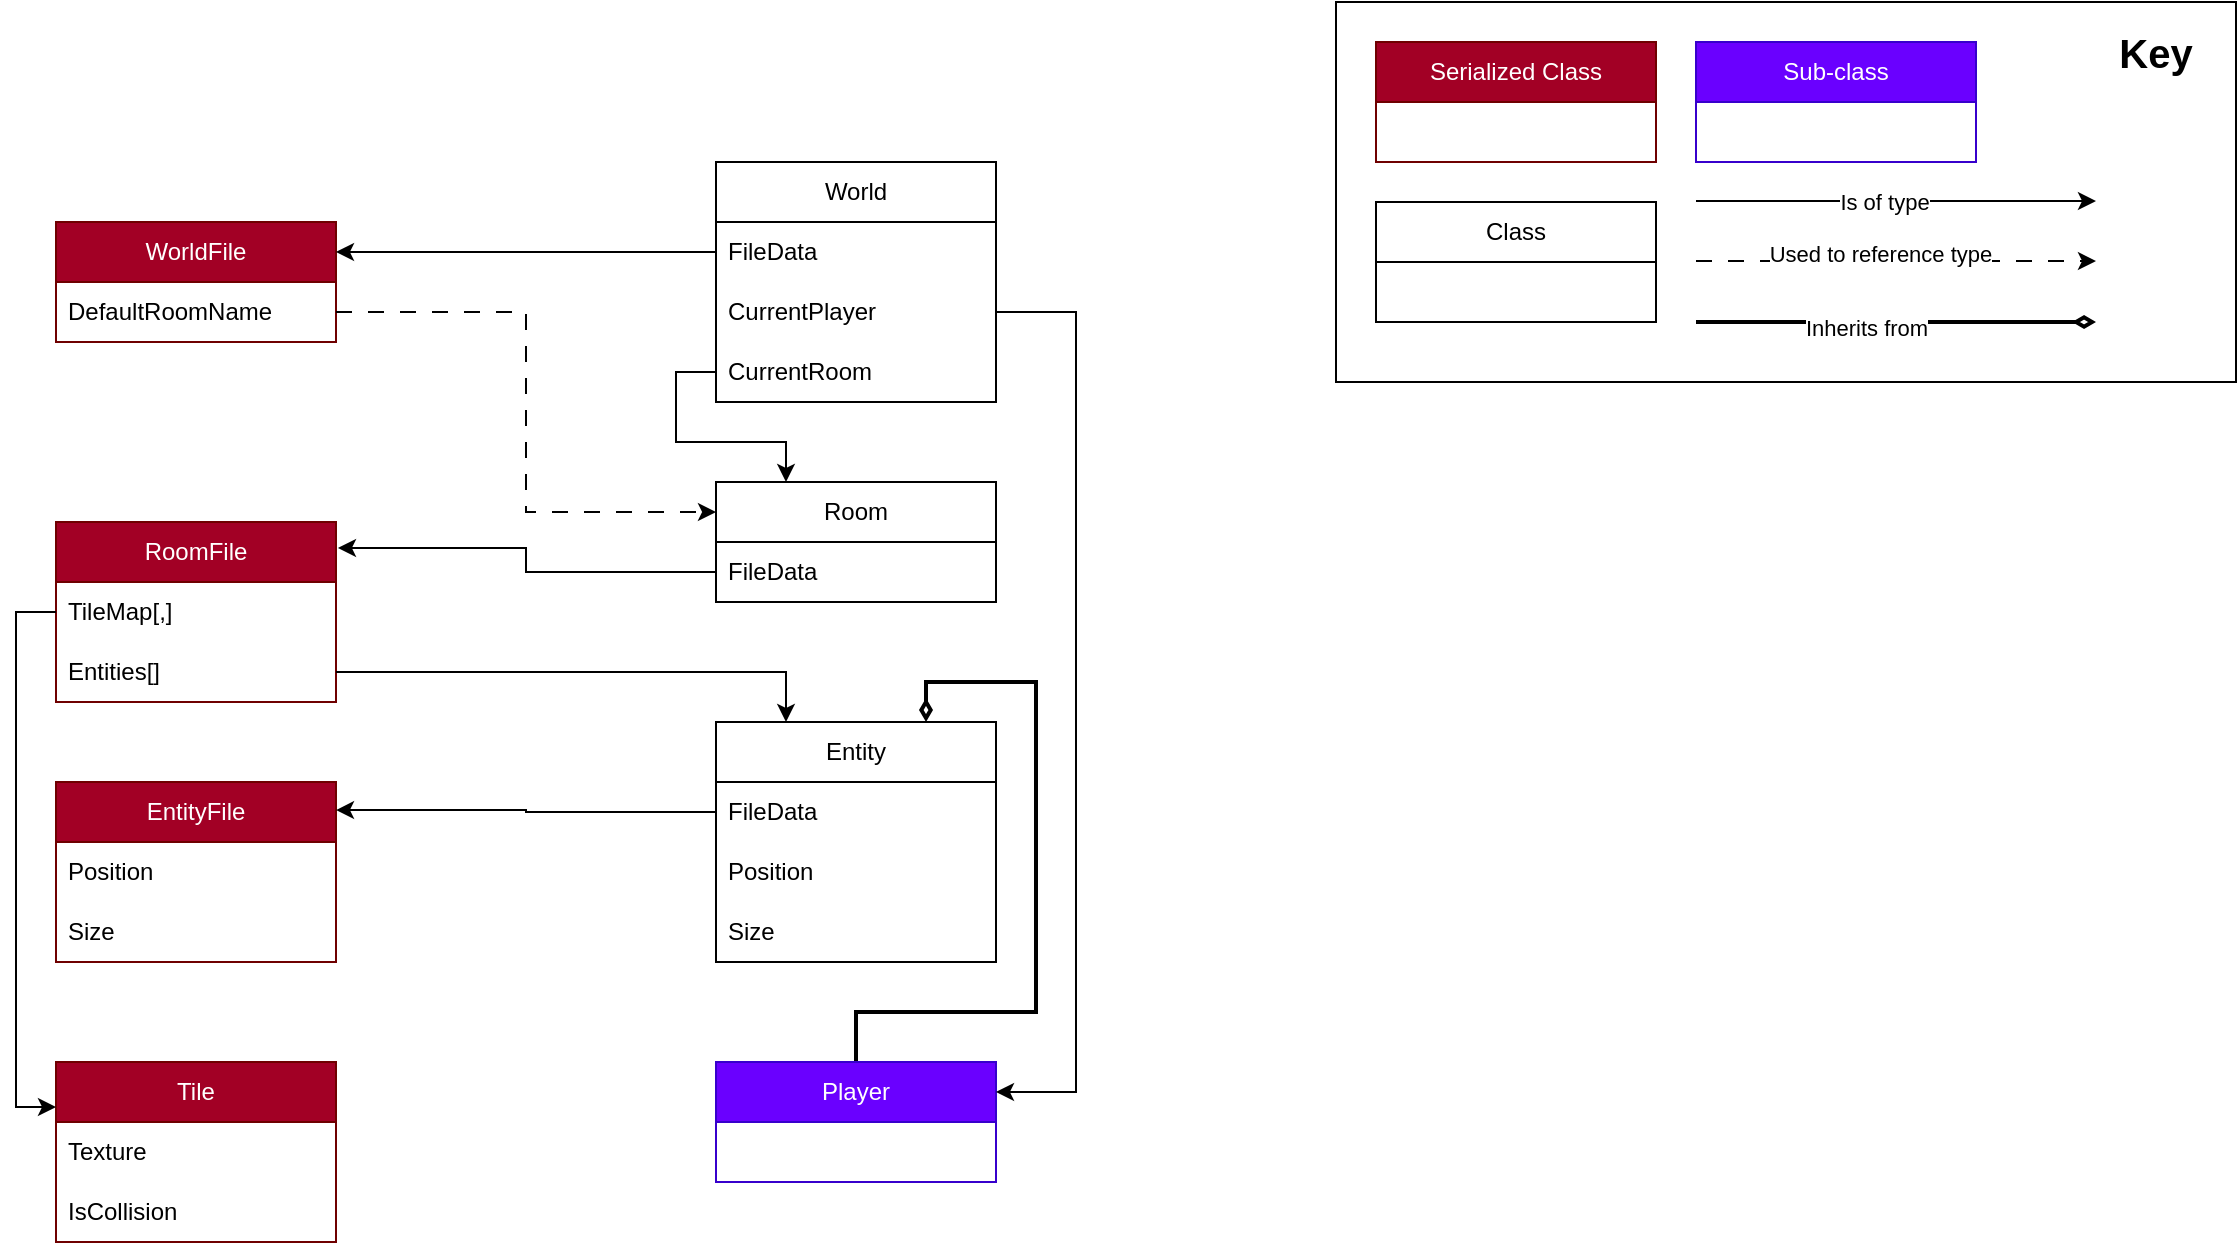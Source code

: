 <mxfile version="23.1.5" type="device">
  <diagram id="C5RBs43oDa-KdzZeNtuy" name="Page-1">
    <mxGraphModel dx="2074" dy="1244" grid="1" gridSize="10" guides="1" tooltips="1" connect="1" arrows="1" fold="1" page="1" pageScale="1" pageWidth="1169" pageHeight="827" math="0" shadow="0">
      <root>
        <mxCell id="WIyWlLk6GJQsqaUBKTNV-0" />
        <mxCell id="WIyWlLk6GJQsqaUBKTNV-1" parent="WIyWlLk6GJQsqaUBKTNV-0" />
        <mxCell id="oB9n0E2ZhmtMZYfoWwtm-0" value="&lt;div&gt;WorldFile&lt;/div&gt;" style="swimlane;fontStyle=0;childLayout=stackLayout;horizontal=1;startSize=30;horizontalStack=0;resizeParent=1;resizeParentMax=0;resizeLast=0;collapsible=1;marginBottom=0;whiteSpace=wrap;html=1;fillColor=#a20025;strokeColor=#6F0000;fontColor=#ffffff;" parent="WIyWlLk6GJQsqaUBKTNV-1" vertex="1">
          <mxGeometry x="70" y="120" width="140" height="60" as="geometry" />
        </mxCell>
        <mxCell id="oB9n0E2ZhmtMZYfoWwtm-1" value="&lt;div&gt;DefaultRoomName&lt;/div&gt;" style="text;strokeColor=none;fillColor=none;align=left;verticalAlign=middle;spacingLeft=4;spacingRight=4;overflow=hidden;points=[[0,0.5],[1,0.5]];portConstraint=eastwest;rotatable=0;whiteSpace=wrap;html=1;" parent="oB9n0E2ZhmtMZYfoWwtm-0" vertex="1">
          <mxGeometry y="30" width="140" height="30" as="geometry" />
        </mxCell>
        <mxCell id="oB9n0E2ZhmtMZYfoWwtm-4" value="&lt;div&gt;RoomFile&lt;/div&gt;" style="swimlane;fontStyle=0;childLayout=stackLayout;horizontal=1;startSize=30;horizontalStack=0;resizeParent=1;resizeParentMax=0;resizeLast=0;collapsible=1;marginBottom=0;whiteSpace=wrap;html=1;fillColor=#a20025;strokeColor=#6F0000;fontColor=#ffffff;" parent="WIyWlLk6GJQsqaUBKTNV-1" vertex="1">
          <mxGeometry x="70" y="270" width="140" height="90" as="geometry" />
        </mxCell>
        <mxCell id="oB9n0E2ZhmtMZYfoWwtm-5" value="&lt;div&gt;TileMap[,]&lt;/div&gt;" style="text;strokeColor=none;fillColor=none;align=left;verticalAlign=middle;spacingLeft=4;spacingRight=4;overflow=hidden;points=[[0,0.5],[1,0.5]];portConstraint=eastwest;rotatable=0;whiteSpace=wrap;html=1;" parent="oB9n0E2ZhmtMZYfoWwtm-4" vertex="1">
          <mxGeometry y="30" width="140" height="30" as="geometry" />
        </mxCell>
        <mxCell id="oB9n0E2ZhmtMZYfoWwtm-20" value="&lt;div&gt;Entities[]&lt;/div&gt;" style="text;strokeColor=none;fillColor=none;align=left;verticalAlign=middle;spacingLeft=4;spacingRight=4;overflow=hidden;points=[[0,0.5],[1,0.5]];portConstraint=eastwest;rotatable=0;whiteSpace=wrap;html=1;" parent="oB9n0E2ZhmtMZYfoWwtm-4" vertex="1">
          <mxGeometry y="60" width="140" height="30" as="geometry" />
        </mxCell>
        <mxCell id="oB9n0E2ZhmtMZYfoWwtm-6" value="World" style="swimlane;fontStyle=0;childLayout=stackLayout;horizontal=1;startSize=30;horizontalStack=0;resizeParent=1;resizeParentMax=0;resizeLast=0;collapsible=1;marginBottom=0;whiteSpace=wrap;html=1;" parent="WIyWlLk6GJQsqaUBKTNV-1" vertex="1">
          <mxGeometry x="400" y="90" width="140" height="120" as="geometry" />
        </mxCell>
        <mxCell id="oB9n0E2ZhmtMZYfoWwtm-7" value="FileData" style="text;strokeColor=none;fillColor=none;align=left;verticalAlign=middle;spacingLeft=4;spacingRight=4;overflow=hidden;points=[[0,0.5],[1,0.5]];portConstraint=eastwest;rotatable=0;whiteSpace=wrap;html=1;" parent="oB9n0E2ZhmtMZYfoWwtm-6" vertex="1">
          <mxGeometry y="30" width="140" height="30" as="geometry" />
        </mxCell>
        <mxCell id="oB9n0E2ZhmtMZYfoWwtm-12" value="CurrentPlayer" style="text;strokeColor=none;fillColor=none;align=left;verticalAlign=middle;spacingLeft=4;spacingRight=4;overflow=hidden;points=[[0,0.5],[1,0.5]];portConstraint=eastwest;rotatable=0;whiteSpace=wrap;html=1;" parent="oB9n0E2ZhmtMZYfoWwtm-6" vertex="1">
          <mxGeometry y="60" width="140" height="30" as="geometry" />
        </mxCell>
        <mxCell id="oB9n0E2ZhmtMZYfoWwtm-13" value="CurrentRoom" style="text;strokeColor=none;fillColor=none;align=left;verticalAlign=middle;spacingLeft=4;spacingRight=4;overflow=hidden;points=[[0,0.5],[1,0.5]];portConstraint=eastwest;rotatable=0;whiteSpace=wrap;html=1;" parent="oB9n0E2ZhmtMZYfoWwtm-6" vertex="1">
          <mxGeometry y="90" width="140" height="30" as="geometry" />
        </mxCell>
        <mxCell id="oB9n0E2ZhmtMZYfoWwtm-14" style="edgeStyle=orthogonalEdgeStyle;rounded=0;orthogonalLoop=1;jettySize=auto;html=1;exitX=0;exitY=0.5;exitDx=0;exitDy=0;entryX=1;entryY=0.25;entryDx=0;entryDy=0;" parent="WIyWlLk6GJQsqaUBKTNV-1" source="oB9n0E2ZhmtMZYfoWwtm-7" target="oB9n0E2ZhmtMZYfoWwtm-0" edge="1">
          <mxGeometry relative="1" as="geometry" />
        </mxCell>
        <mxCell id="oB9n0E2ZhmtMZYfoWwtm-15" value="&lt;div&gt;Room&lt;/div&gt;" style="swimlane;fontStyle=0;childLayout=stackLayout;horizontal=1;startSize=30;horizontalStack=0;resizeParent=1;resizeParentMax=0;resizeLast=0;collapsible=1;marginBottom=0;whiteSpace=wrap;html=1;" parent="WIyWlLk6GJQsqaUBKTNV-1" vertex="1">
          <mxGeometry x="400" y="250" width="140" height="60" as="geometry" />
        </mxCell>
        <mxCell id="oB9n0E2ZhmtMZYfoWwtm-16" value="FileData" style="text;strokeColor=none;fillColor=none;align=left;verticalAlign=middle;spacingLeft=4;spacingRight=4;overflow=hidden;points=[[0,0.5],[1,0.5]];portConstraint=eastwest;rotatable=0;whiteSpace=wrap;html=1;" parent="oB9n0E2ZhmtMZYfoWwtm-15" vertex="1">
          <mxGeometry y="30" width="140" height="30" as="geometry" />
        </mxCell>
        <mxCell id="oB9n0E2ZhmtMZYfoWwtm-22" style="edgeStyle=orthogonalEdgeStyle;rounded=0;orthogonalLoop=1;jettySize=auto;html=1;exitX=0;exitY=0.5;exitDx=0;exitDy=0;entryX=1.007;entryY=0.144;entryDx=0;entryDy=0;entryPerimeter=0;" parent="WIyWlLk6GJQsqaUBKTNV-1" source="oB9n0E2ZhmtMZYfoWwtm-16" target="oB9n0E2ZhmtMZYfoWwtm-4" edge="1">
          <mxGeometry relative="1" as="geometry" />
        </mxCell>
        <mxCell id="oB9n0E2ZhmtMZYfoWwtm-23" style="edgeStyle=orthogonalEdgeStyle;rounded=0;orthogonalLoop=1;jettySize=auto;html=1;exitX=1;exitY=0.5;exitDx=0;exitDy=0;entryX=0;entryY=0.25;entryDx=0;entryDy=0;dashed=1;dashPattern=8 8;" parent="WIyWlLk6GJQsqaUBKTNV-1" source="oB9n0E2ZhmtMZYfoWwtm-1" target="oB9n0E2ZhmtMZYfoWwtm-15" edge="1">
          <mxGeometry relative="1" as="geometry" />
        </mxCell>
        <mxCell id="oB9n0E2ZhmtMZYfoWwtm-24" style="edgeStyle=orthogonalEdgeStyle;rounded=0;orthogonalLoop=1;jettySize=auto;html=1;exitX=0;exitY=0.5;exitDx=0;exitDy=0;entryX=0.25;entryY=0;entryDx=0;entryDy=0;" parent="WIyWlLk6GJQsqaUBKTNV-1" source="oB9n0E2ZhmtMZYfoWwtm-13" target="oB9n0E2ZhmtMZYfoWwtm-15" edge="1">
          <mxGeometry relative="1" as="geometry" />
        </mxCell>
        <mxCell id="oB9n0E2ZhmtMZYfoWwtm-25" value="EntityFile" style="swimlane;fontStyle=0;childLayout=stackLayout;horizontal=1;startSize=30;horizontalStack=0;resizeParent=1;resizeParentMax=0;resizeLast=0;collapsible=1;marginBottom=0;whiteSpace=wrap;html=1;fillColor=#a20025;strokeColor=#6F0000;fontColor=#ffffff;" parent="WIyWlLk6GJQsqaUBKTNV-1" vertex="1">
          <mxGeometry x="70" y="400" width="140" height="90" as="geometry" />
        </mxCell>
        <mxCell id="oB9n0E2ZhmtMZYfoWwtm-26" value="&lt;div&gt;Position&lt;/div&gt;" style="text;strokeColor=none;fillColor=none;align=left;verticalAlign=middle;spacingLeft=4;spacingRight=4;overflow=hidden;points=[[0,0.5],[1,0.5]];portConstraint=eastwest;rotatable=0;whiteSpace=wrap;html=1;" parent="oB9n0E2ZhmtMZYfoWwtm-25" vertex="1">
          <mxGeometry y="30" width="140" height="30" as="geometry" />
        </mxCell>
        <mxCell id="oB9n0E2ZhmtMZYfoWwtm-27" value="Size" style="text;strokeColor=none;fillColor=none;align=left;verticalAlign=middle;spacingLeft=4;spacingRight=4;overflow=hidden;points=[[0,0.5],[1,0.5]];portConstraint=eastwest;rotatable=0;whiteSpace=wrap;html=1;" parent="oB9n0E2ZhmtMZYfoWwtm-25" vertex="1">
          <mxGeometry y="60" width="140" height="30" as="geometry" />
        </mxCell>
        <mxCell id="oB9n0E2ZhmtMZYfoWwtm-29" value="Entity" style="swimlane;fontStyle=0;childLayout=stackLayout;horizontal=1;startSize=30;horizontalStack=0;resizeParent=1;resizeParentMax=0;resizeLast=0;collapsible=1;marginBottom=0;whiteSpace=wrap;html=1;" parent="WIyWlLk6GJQsqaUBKTNV-1" vertex="1">
          <mxGeometry x="400" y="370" width="140" height="120" as="geometry" />
        </mxCell>
        <mxCell id="oB9n0E2ZhmtMZYfoWwtm-32" value="&lt;div&gt;FileData&lt;/div&gt;" style="text;strokeColor=none;fillColor=none;align=left;verticalAlign=middle;spacingLeft=4;spacingRight=4;overflow=hidden;points=[[0,0.5],[1,0.5]];portConstraint=eastwest;rotatable=0;whiteSpace=wrap;html=1;" parent="oB9n0E2ZhmtMZYfoWwtm-29" vertex="1">
          <mxGeometry y="30" width="140" height="30" as="geometry" />
        </mxCell>
        <mxCell id="oB9n0E2ZhmtMZYfoWwtm-30" value="&lt;div&gt;Position&lt;/div&gt;" style="text;strokeColor=none;fillColor=none;align=left;verticalAlign=middle;spacingLeft=4;spacingRight=4;overflow=hidden;points=[[0,0.5],[1,0.5]];portConstraint=eastwest;rotatable=0;whiteSpace=wrap;html=1;" parent="oB9n0E2ZhmtMZYfoWwtm-29" vertex="1">
          <mxGeometry y="60" width="140" height="30" as="geometry" />
        </mxCell>
        <mxCell id="oB9n0E2ZhmtMZYfoWwtm-31" value="Size" style="text;strokeColor=none;fillColor=none;align=left;verticalAlign=middle;spacingLeft=4;spacingRight=4;overflow=hidden;points=[[0,0.5],[1,0.5]];portConstraint=eastwest;rotatable=0;whiteSpace=wrap;html=1;" parent="oB9n0E2ZhmtMZYfoWwtm-29" vertex="1">
          <mxGeometry y="90" width="140" height="30" as="geometry" />
        </mxCell>
        <mxCell id="oB9n0E2ZhmtMZYfoWwtm-33" style="edgeStyle=orthogonalEdgeStyle;rounded=0;orthogonalLoop=1;jettySize=auto;html=1;exitX=0;exitY=0.5;exitDx=0;exitDy=0;entryX=1;entryY=0.156;entryDx=0;entryDy=0;entryPerimeter=0;" parent="WIyWlLk6GJQsqaUBKTNV-1" source="oB9n0E2ZhmtMZYfoWwtm-32" target="oB9n0E2ZhmtMZYfoWwtm-25" edge="1">
          <mxGeometry relative="1" as="geometry" />
        </mxCell>
        <mxCell id="oB9n0E2ZhmtMZYfoWwtm-34" style="edgeStyle=orthogonalEdgeStyle;rounded=0;orthogonalLoop=1;jettySize=auto;html=1;exitX=1;exitY=0.5;exitDx=0;exitDy=0;entryX=0.25;entryY=0;entryDx=0;entryDy=0;" parent="WIyWlLk6GJQsqaUBKTNV-1" source="oB9n0E2ZhmtMZYfoWwtm-20" target="oB9n0E2ZhmtMZYfoWwtm-29" edge="1">
          <mxGeometry relative="1" as="geometry" />
        </mxCell>
        <mxCell id="oB9n0E2ZhmtMZYfoWwtm-35" value="Tile" style="swimlane;fontStyle=0;childLayout=stackLayout;horizontal=1;startSize=30;horizontalStack=0;resizeParent=1;resizeParentMax=0;resizeLast=0;collapsible=1;marginBottom=0;whiteSpace=wrap;html=1;fillColor=#a20025;strokeColor=#6F0000;fontColor=#ffffff;" parent="WIyWlLk6GJQsqaUBKTNV-1" vertex="1">
          <mxGeometry x="70" y="540" width="140" height="90" as="geometry" />
        </mxCell>
        <mxCell id="oB9n0E2ZhmtMZYfoWwtm-36" value="Texture" style="text;strokeColor=none;fillColor=none;align=left;verticalAlign=middle;spacingLeft=4;spacingRight=4;overflow=hidden;points=[[0,0.5],[1,0.5]];portConstraint=eastwest;rotatable=0;whiteSpace=wrap;html=1;" parent="oB9n0E2ZhmtMZYfoWwtm-35" vertex="1">
          <mxGeometry y="30" width="140" height="30" as="geometry" />
        </mxCell>
        <mxCell id="oB9n0E2ZhmtMZYfoWwtm-37" value="IsCollision" style="text;strokeColor=none;fillColor=none;align=left;verticalAlign=middle;spacingLeft=4;spacingRight=4;overflow=hidden;points=[[0,0.5],[1,0.5]];portConstraint=eastwest;rotatable=0;whiteSpace=wrap;html=1;" parent="oB9n0E2ZhmtMZYfoWwtm-35" vertex="1">
          <mxGeometry y="60" width="140" height="30" as="geometry" />
        </mxCell>
        <mxCell id="oB9n0E2ZhmtMZYfoWwtm-39" style="edgeStyle=orthogonalEdgeStyle;rounded=0;orthogonalLoop=1;jettySize=auto;html=1;exitX=0;exitY=0.5;exitDx=0;exitDy=0;entryX=0;entryY=0.25;entryDx=0;entryDy=0;" parent="WIyWlLk6GJQsqaUBKTNV-1" source="oB9n0E2ZhmtMZYfoWwtm-5" target="oB9n0E2ZhmtMZYfoWwtm-35" edge="1">
          <mxGeometry relative="1" as="geometry" />
        </mxCell>
        <mxCell id="oB9n0E2ZhmtMZYfoWwtm-44" style="edgeStyle=orthogonalEdgeStyle;rounded=0;orthogonalLoop=1;jettySize=auto;html=1;exitX=0.5;exitY=0;exitDx=0;exitDy=0;entryX=0.75;entryY=0;entryDx=0;entryDy=0;strokeWidth=2;endArrow=diamondThin;endFill=0;" parent="WIyWlLk6GJQsqaUBKTNV-1" source="oB9n0E2ZhmtMZYfoWwtm-40" target="oB9n0E2ZhmtMZYfoWwtm-29" edge="1">
          <mxGeometry relative="1" as="geometry" />
        </mxCell>
        <mxCell id="oB9n0E2ZhmtMZYfoWwtm-40" value="Player" style="swimlane;fontStyle=0;childLayout=stackLayout;horizontal=1;startSize=30;horizontalStack=0;resizeParent=1;resizeParentMax=0;resizeLast=0;collapsible=1;marginBottom=0;whiteSpace=wrap;html=1;fillColor=#6a00ff;strokeColor=#3700CC;fontColor=#ffffff;" parent="WIyWlLk6GJQsqaUBKTNV-1" vertex="1">
          <mxGeometry x="400" y="540" width="140" height="60" as="geometry" />
        </mxCell>
        <mxCell id="oB9n0E2ZhmtMZYfoWwtm-45" style="edgeStyle=orthogonalEdgeStyle;rounded=0;orthogonalLoop=1;jettySize=auto;html=1;exitX=1;exitY=0.5;exitDx=0;exitDy=0;entryX=1;entryY=0.25;entryDx=0;entryDy=0;" parent="WIyWlLk6GJQsqaUBKTNV-1" source="oB9n0E2ZhmtMZYfoWwtm-12" target="oB9n0E2ZhmtMZYfoWwtm-40" edge="1">
          <mxGeometry relative="1" as="geometry">
            <Array as="points">
              <mxPoint x="580" y="165" />
              <mxPoint x="580" y="555" />
            </Array>
          </mxGeometry>
        </mxCell>
        <mxCell id="oB9n0E2ZhmtMZYfoWwtm-46" value="" style="rounded=0;whiteSpace=wrap;html=1;" parent="WIyWlLk6GJQsqaUBKTNV-1" vertex="1">
          <mxGeometry x="710" y="10" width="450" height="190" as="geometry" />
        </mxCell>
        <mxCell id="oB9n0E2ZhmtMZYfoWwtm-47" value="Serialized Class" style="swimlane;fontStyle=0;childLayout=stackLayout;horizontal=1;startSize=30;horizontalStack=0;resizeParent=1;resizeParentMax=0;resizeLast=0;collapsible=1;marginBottom=0;whiteSpace=wrap;html=1;fillColor=#a20025;strokeColor=#6F0000;fontColor=#ffffff;" parent="WIyWlLk6GJQsqaUBKTNV-1" vertex="1">
          <mxGeometry x="730" y="30" width="140" height="60" as="geometry" />
        </mxCell>
        <mxCell id="oB9n0E2ZhmtMZYfoWwtm-51" value="&lt;div&gt;Class&lt;/div&gt;" style="swimlane;fontStyle=0;childLayout=stackLayout;horizontal=1;startSize=30;horizontalStack=0;resizeParent=1;resizeParentMax=0;resizeLast=0;collapsible=1;marginBottom=0;whiteSpace=wrap;html=1;" parent="WIyWlLk6GJQsqaUBKTNV-1" vertex="1">
          <mxGeometry x="730" y="110" width="140" height="60" as="geometry" />
        </mxCell>
        <mxCell id="oB9n0E2ZhmtMZYfoWwtm-55" value="&lt;div&gt;Sub-class&lt;/div&gt;" style="swimlane;fontStyle=0;childLayout=stackLayout;horizontal=1;startSize=30;horizontalStack=0;resizeParent=1;resizeParentMax=0;resizeLast=0;collapsible=1;marginBottom=0;whiteSpace=wrap;html=1;fillColor=#6a00ff;strokeColor=#3700CC;fontColor=#ffffff;" parent="WIyWlLk6GJQsqaUBKTNV-1" vertex="1">
          <mxGeometry x="890" y="30" width="140" height="60" as="geometry" />
        </mxCell>
        <mxCell id="oB9n0E2ZhmtMZYfoWwtm-59" value="" style="endArrow=classic;html=1;rounded=0;" parent="WIyWlLk6GJQsqaUBKTNV-1" edge="1">
          <mxGeometry width="50" height="50" relative="1" as="geometry">
            <mxPoint x="890" y="109.5" as="sourcePoint" />
            <mxPoint x="1090" y="109.5" as="targetPoint" />
          </mxGeometry>
        </mxCell>
        <mxCell id="oB9n0E2ZhmtMZYfoWwtm-62" value="Is of type" style="edgeLabel;html=1;align=center;verticalAlign=middle;resizable=0;points=[];" parent="oB9n0E2ZhmtMZYfoWwtm-59" vertex="1" connectable="0">
          <mxGeometry x="-0.067" relative="1" as="geometry">
            <mxPoint as="offset" />
          </mxGeometry>
        </mxCell>
        <mxCell id="oB9n0E2ZhmtMZYfoWwtm-60" value="" style="endArrow=classic;html=1;rounded=0;dashed=1;dashPattern=8 8;" parent="WIyWlLk6GJQsqaUBKTNV-1" edge="1">
          <mxGeometry width="50" height="50" relative="1" as="geometry">
            <mxPoint x="890" y="139.5" as="sourcePoint" />
            <mxPoint x="1090" y="139.5" as="targetPoint" />
          </mxGeometry>
        </mxCell>
        <mxCell id="oB9n0E2ZhmtMZYfoWwtm-63" value="Used to reference type" style="edgeLabel;html=1;align=center;verticalAlign=middle;resizable=0;points=[];" parent="oB9n0E2ZhmtMZYfoWwtm-60" vertex="1" connectable="0">
          <mxGeometry x="-0.083" y="4" relative="1" as="geometry">
            <mxPoint as="offset" />
          </mxGeometry>
        </mxCell>
        <mxCell id="oB9n0E2ZhmtMZYfoWwtm-61" value="" style="endArrow=diamondThin;html=1;rounded=0;strokeWidth=2;endFill=0;" parent="WIyWlLk6GJQsqaUBKTNV-1" edge="1">
          <mxGeometry width="50" height="50" relative="1" as="geometry">
            <mxPoint x="890" y="170" as="sourcePoint" />
            <mxPoint x="1090" y="170" as="targetPoint" />
          </mxGeometry>
        </mxCell>
        <mxCell id="oB9n0E2ZhmtMZYfoWwtm-64" value="Inherits from" style="edgeLabel;html=1;align=center;verticalAlign=middle;resizable=0;points=[];" parent="oB9n0E2ZhmtMZYfoWwtm-61" vertex="1" connectable="0">
          <mxGeometry x="-0.15" y="-3" relative="1" as="geometry">
            <mxPoint as="offset" />
          </mxGeometry>
        </mxCell>
        <mxCell id="oB9n0E2ZhmtMZYfoWwtm-65" value="&lt;font size=&quot;1&quot;&gt;&lt;b style=&quot;font-size: 20px;&quot;&gt;Key&lt;/b&gt;&lt;/font&gt;" style="text;html=1;strokeColor=none;fillColor=none;align=center;verticalAlign=middle;whiteSpace=wrap;rounded=0;" parent="WIyWlLk6GJQsqaUBKTNV-1" vertex="1">
          <mxGeometry x="1090" y="20" width="60" height="30" as="geometry" />
        </mxCell>
      </root>
    </mxGraphModel>
  </diagram>
</mxfile>
